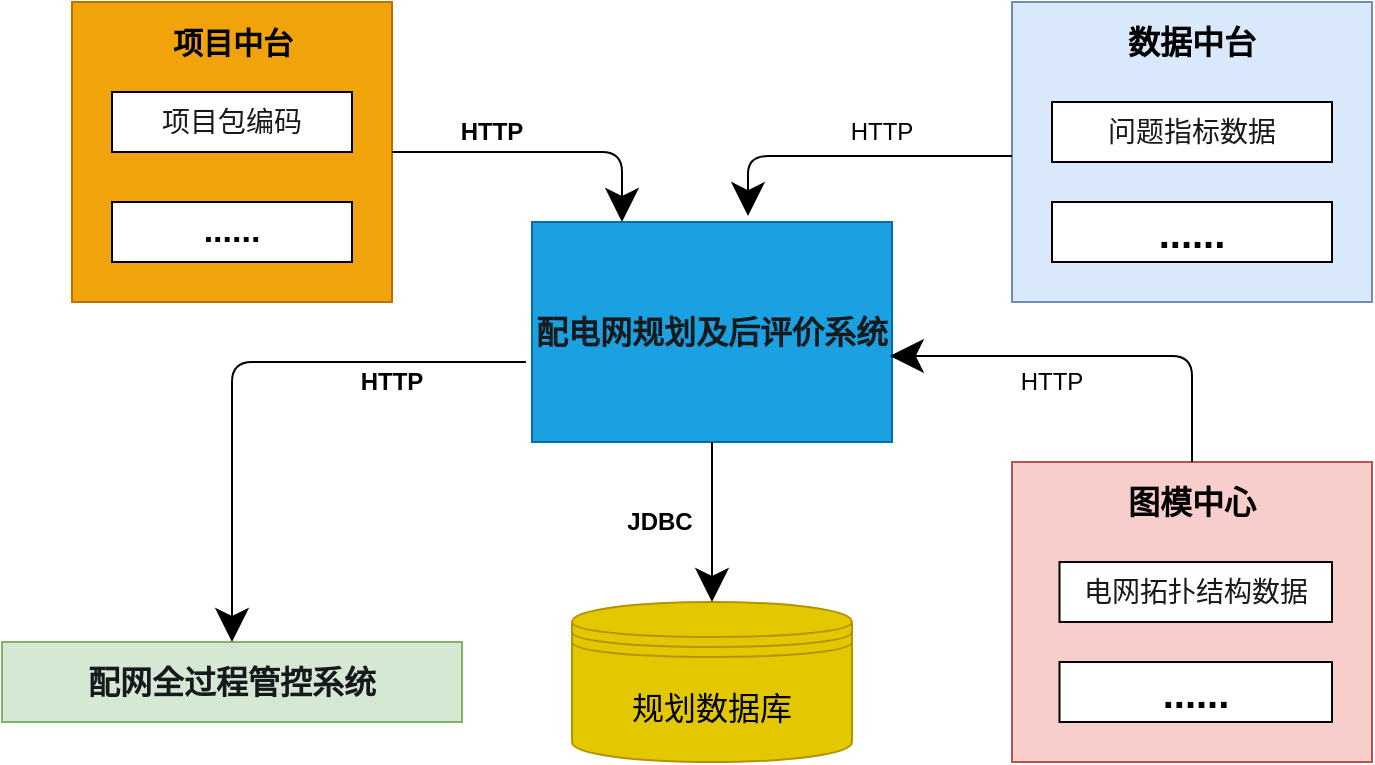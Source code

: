<mxfile version="15.3.3" type="github">
  <diagram id="Xk_f9FQ-fdxpMRcpn_Gj" name="Page-1">
    <mxGraphModel dx="1102" dy="533" grid="1" gridSize="10" guides="1" tooltips="1" connect="1" arrows="1" fold="1" page="1" pageScale="1" pageWidth="827" pageHeight="1169" math="0" shadow="0">
      <root>
        <mxCell id="0" />
        <mxCell id="1" parent="0" />
        <mxCell id="PSqSuOR-0Q2vENF5BvZt-1" value="&lt;span style=&quot;color: rgb(23 , 26 , 29) ; text-align: left&quot;&gt;&lt;b&gt;&lt;font style=&quot;font-size: 16px&quot;&gt;配网全过程管控系统&lt;/font&gt;&lt;/b&gt;&lt;/span&gt;" style="rounded=0;whiteSpace=wrap;html=1;hachureGap=4;pointerEvents=0;fillColor=#d5e8d4;strokeColor=#82b366;" vertex="1" parent="1">
          <mxGeometry x="65" y="340" width="230" height="40" as="geometry" />
        </mxCell>
        <mxCell id="PSqSuOR-0Q2vENF5BvZt-2" value="" style="rounded=0;whiteSpace=wrap;html=1;hachureGap=4;pointerEvents=0;fillColor=#f0a30a;strokeColor=#BD7000;fontColor=#000000;" vertex="1" parent="1">
          <mxGeometry x="100" y="20" width="160" height="150" as="geometry" />
        </mxCell>
        <mxCell id="PSqSuOR-0Q2vENF5BvZt-3" value="" style="rounded=0;whiteSpace=wrap;html=1;hachureGap=4;pointerEvents=0;fillColor=#dae8fc;strokeColor=#6c8ebf;" vertex="1" parent="1">
          <mxGeometry x="570" y="20" width="180" height="150" as="geometry" />
        </mxCell>
        <mxCell id="PSqSuOR-0Q2vENF5BvZt-4" value="&lt;font style=&quot;font-size: 16px&quot;&gt;规划数据库&lt;/font&gt;" style="shape=datastore;whiteSpace=wrap;html=1;hachureGap=4;pointerEvents=0;fillColor=#e3c800;strokeColor=#B09500;fontColor=#000000;" vertex="1" parent="1">
          <mxGeometry x="350" y="320" width="140" height="80" as="geometry" />
        </mxCell>
        <mxCell id="PSqSuOR-0Q2vENF5BvZt-5" value="&lt;b&gt;&lt;font style=&quot;font-size: 15px&quot;&gt;项目中台&lt;/font&gt;&lt;/b&gt;" style="text;html=1;strokeColor=none;fillColor=none;align=center;verticalAlign=middle;whiteSpace=wrap;rounded=0;hachureGap=4;pointerEvents=0;" vertex="1" parent="1">
          <mxGeometry x="147.5" y="30" width="65" height="20" as="geometry" />
        </mxCell>
        <mxCell id="PSqSuOR-0Q2vENF5BvZt-7" value="&lt;font style=&quot;font-size: 16px&quot;&gt;&lt;b&gt;数据中台&lt;/b&gt;&lt;/font&gt;" style="text;html=1;strokeColor=none;fillColor=none;align=center;verticalAlign=middle;whiteSpace=wrap;rounded=0;hachureGap=4;pointerEvents=0;" vertex="1" parent="1">
          <mxGeometry x="615" y="30" width="90" height="20" as="geometry" />
        </mxCell>
        <mxCell id="PSqSuOR-0Q2vENF5BvZt-8" value="&lt;span style=&quot;color: rgb(23 , 26 , 29) ; text-align: left&quot;&gt;&lt;font style=&quot;font-size: 16px&quot;&gt;&lt;b&gt;配电网规划及后评价系统&lt;/b&gt;&lt;/font&gt;&lt;/span&gt;" style="rounded=0;whiteSpace=wrap;html=1;hachureGap=4;pointerEvents=0;fillColor=#1ba1e2;strokeColor=#006EAF;fontColor=#ffffff;" vertex="1" parent="1">
          <mxGeometry x="330" y="130" width="180" height="110" as="geometry" />
        </mxCell>
        <mxCell id="PSqSuOR-0Q2vENF5BvZt-9" value="&lt;span style=&quot;color: rgb(23 , 26 , 29) ; font-family: &amp;#34;microsoft yahei&amp;#34; , &amp;#34;segoe ui&amp;#34; , , &amp;#34;roboto&amp;#34; , &amp;#34;droid sans&amp;#34; , &amp;#34;helvetica neue&amp;#34; , sans-serif , &amp;#34;tahoma&amp;#34; , &amp;#34;segoe ui symbolmyanmar text&amp;#34; , ; font-size: 14px ; text-align: left ; background-color: rgb(255 , 255 , 255)&quot;&gt;项目包编码&lt;/span&gt;" style="rounded=0;whiteSpace=wrap;html=1;hachureGap=4;pointerEvents=0;" vertex="1" parent="1">
          <mxGeometry x="120" y="65" width="120" height="30" as="geometry" />
        </mxCell>
        <mxCell id="PSqSuOR-0Q2vENF5BvZt-11" value="&lt;b&gt;&lt;font style=&quot;font-size: 17px&quot;&gt;......&lt;/font&gt;&lt;/b&gt;" style="rounded=0;whiteSpace=wrap;html=1;hachureGap=4;pointerEvents=0;verticalAlign=middle;" vertex="1" parent="1">
          <mxGeometry x="120" y="120" width="120" height="30" as="geometry" />
        </mxCell>
        <mxCell id="PSqSuOR-0Q2vENF5BvZt-12" value="&lt;span style=&quot;color: rgb(23 , 26 , 29) ; font-family: &amp;#34;microsoft yahei&amp;#34; , &amp;#34;segoe ui&amp;#34; , , &amp;#34;roboto&amp;#34; , &amp;#34;droid sans&amp;#34; , &amp;#34;helvetica neue&amp;#34; , sans-serif , &amp;#34;tahoma&amp;#34; , &amp;#34;segoe ui symbolmyanmar text&amp;#34; , ; font-size: 14px ; text-align: left ; background-color: rgb(255 , 255 , 255)&quot;&gt;问题指标数据&lt;/span&gt;" style="rounded=0;whiteSpace=wrap;html=1;hachureGap=4;pointerEvents=0;" vertex="1" parent="1">
          <mxGeometry x="590" y="70" width="140" height="30" as="geometry" />
        </mxCell>
        <mxCell id="PSqSuOR-0Q2vENF5BvZt-14" value="&lt;b&gt;&lt;font style=&quot;font-size: 20px&quot;&gt;......&lt;/font&gt;&lt;/b&gt;" style="rounded=0;whiteSpace=wrap;html=1;hachureGap=4;pointerEvents=0;verticalAlign=middle;" vertex="1" parent="1">
          <mxGeometry x="590" y="120" width="140" height="30" as="geometry" />
        </mxCell>
        <mxCell id="PSqSuOR-0Q2vENF5BvZt-16" value="&lt;b&gt;JDBC&lt;/b&gt;" style="text;html=1;strokeColor=none;fillColor=none;align=center;verticalAlign=middle;whiteSpace=wrap;rounded=0;hachureGap=4;pointerEvents=0;" vertex="1" parent="1">
          <mxGeometry x="374" y="270" width="40" height="20" as="geometry" />
        </mxCell>
        <mxCell id="PSqSuOR-0Q2vENF5BvZt-17" value="" style="endArrow=classic;html=1;startSize=14;endSize=14;sourcePerimeterSpacing=8;targetPerimeterSpacing=8;exitX=0.5;exitY=1;exitDx=0;exitDy=0;entryX=0.5;entryY=0;entryDx=0;entryDy=0;" edge="1" parent="1" source="PSqSuOR-0Q2vENF5BvZt-8" target="PSqSuOR-0Q2vENF5BvZt-4">
          <mxGeometry width="50" height="50" relative="1" as="geometry">
            <mxPoint x="390" y="300" as="sourcePoint" />
            <mxPoint x="440" y="250" as="targetPoint" />
          </mxGeometry>
        </mxCell>
        <mxCell id="PSqSuOR-0Q2vENF5BvZt-19" value="&lt;b&gt;HTTP&lt;/b&gt;" style="text;html=1;strokeColor=none;fillColor=none;align=center;verticalAlign=middle;whiteSpace=wrap;rounded=0;hachureGap=4;pointerEvents=0;" vertex="1" parent="1">
          <mxGeometry x="290" y="75" width="40" height="20" as="geometry" />
        </mxCell>
        <mxCell id="PSqSuOR-0Q2vENF5BvZt-21" value="HTTP" style="text;html=1;strokeColor=none;fillColor=none;align=center;verticalAlign=middle;whiteSpace=wrap;rounded=0;hachureGap=4;pointerEvents=0;" vertex="1" parent="1">
          <mxGeometry x="570" y="200" width="40" height="20" as="geometry" />
        </mxCell>
        <mxCell id="PSqSuOR-0Q2vENF5BvZt-22" value="" style="endArrow=classic;html=1;startSize=14;endSize=14;sourcePerimeterSpacing=8;targetPerimeterSpacing=8;exitX=-0.017;exitY=0.636;exitDx=0;exitDy=0;exitPerimeter=0;entryX=0.5;entryY=0;entryDx=0;entryDy=0;" edge="1" parent="1" source="PSqSuOR-0Q2vENF5BvZt-8" target="PSqSuOR-0Q2vENF5BvZt-1">
          <mxGeometry width="50" height="50" relative="1" as="geometry">
            <mxPoint x="200" y="210" as="sourcePoint" />
            <mxPoint x="190" y="300" as="targetPoint" />
            <Array as="points">
              <mxPoint x="180" y="200" />
            </Array>
          </mxGeometry>
        </mxCell>
        <mxCell id="PSqSuOR-0Q2vENF5BvZt-23" value="HTTP" style="text;html=1;strokeColor=none;fillColor=none;align=center;verticalAlign=middle;whiteSpace=wrap;rounded=0;hachureGap=4;pointerEvents=0;" vertex="1" parent="1">
          <mxGeometry x="480" y="75" width="50" height="20" as="geometry" />
        </mxCell>
        <mxCell id="PSqSuOR-0Q2vENF5BvZt-24" value="" style="endArrow=classic;html=1;startSize=14;endSize=14;sourcePerimeterSpacing=8;targetPerimeterSpacing=8;exitX=1;exitY=0.5;exitDx=0;exitDy=0;entryX=0.25;entryY=0;entryDx=0;entryDy=0;" edge="1" parent="1" source="PSqSuOR-0Q2vENF5BvZt-2" target="PSqSuOR-0Q2vENF5BvZt-8">
          <mxGeometry width="50" height="50" relative="1" as="geometry">
            <mxPoint x="390" y="150" as="sourcePoint" />
            <mxPoint x="420" y="130" as="targetPoint" />
            <Array as="points">
              <mxPoint x="375" y="95" />
            </Array>
          </mxGeometry>
        </mxCell>
        <mxCell id="PSqSuOR-0Q2vENF5BvZt-26" value="" style="endArrow=classic;html=1;startSize=14;endSize=14;sourcePerimeterSpacing=8;targetPerimeterSpacing=8;entryX=0.6;entryY=-0.027;entryDx=0;entryDy=0;entryPerimeter=0;" edge="1" parent="1" target="PSqSuOR-0Q2vENF5BvZt-8">
          <mxGeometry width="50" height="50" relative="1" as="geometry">
            <mxPoint x="570" y="97" as="sourcePoint" />
            <mxPoint x="440" y="100" as="targetPoint" />
            <Array as="points">
              <mxPoint x="438" y="97" />
            </Array>
          </mxGeometry>
        </mxCell>
        <mxCell id="PSqSuOR-0Q2vENF5BvZt-28" value="" style="rounded=0;whiteSpace=wrap;html=1;hachureGap=4;pointerEvents=0;verticalAlign=middle;fillColor=#f8cecc;strokeColor=#b85450;" vertex="1" parent="1">
          <mxGeometry x="570" y="250" width="180" height="150" as="geometry" />
        </mxCell>
        <mxCell id="PSqSuOR-0Q2vENF5BvZt-29" value="&lt;font style=&quot;font-size: 16px&quot;&gt;&lt;b&gt;图模中心&lt;/b&gt;&lt;/font&gt;" style="text;html=1;strokeColor=none;fillColor=none;align=center;verticalAlign=middle;whiteSpace=wrap;rounded=0;hachureGap=4;pointerEvents=0;" vertex="1" parent="1">
          <mxGeometry x="620" y="260" width="80" height="20" as="geometry" />
        </mxCell>
        <mxCell id="PSqSuOR-0Q2vENF5BvZt-31" value="&lt;span style=&quot;color: rgb(23 , 26 , 29) ; font-family: &amp;#34;microsoft yahei&amp;#34; , &amp;#34;segoe ui&amp;#34; , , &amp;#34;roboto&amp;#34; , &amp;#34;droid sans&amp;#34; , &amp;#34;helvetica neue&amp;#34; , sans-serif , &amp;#34;tahoma&amp;#34; , &amp;#34;segoe ui symbolmyanmar text&amp;#34; , ; font-size: 14px ; text-align: left ; background-color: rgb(255 , 255 , 255)&quot;&gt;电网拓扑结构数据&lt;/span&gt;" style="rounded=0;whiteSpace=wrap;html=1;hachureGap=4;pointerEvents=0;" vertex="1" parent="1">
          <mxGeometry x="593.75" y="300" width="136.25" height="30" as="geometry" />
        </mxCell>
        <mxCell id="PSqSuOR-0Q2vENF5BvZt-32" value="&lt;b&gt;&lt;font style=&quot;font-size: 20px&quot;&gt;......&lt;/font&gt;&lt;/b&gt;" style="rounded=0;whiteSpace=wrap;html=1;hachureGap=4;pointerEvents=0;verticalAlign=middle;" vertex="1" parent="1">
          <mxGeometry x="593.75" y="350" width="136.25" height="30" as="geometry" />
        </mxCell>
        <mxCell id="PSqSuOR-0Q2vENF5BvZt-33" value="&lt;b&gt;HTTP&lt;/b&gt;" style="text;html=1;strokeColor=none;fillColor=none;align=center;verticalAlign=middle;whiteSpace=wrap;rounded=0;hachureGap=4;pointerEvents=0;" vertex="1" parent="1">
          <mxGeometry x="240" y="200" width="40" height="20" as="geometry" />
        </mxCell>
        <mxCell id="PSqSuOR-0Q2vENF5BvZt-35" value="" style="endArrow=classic;html=1;startSize=14;endSize=14;sourcePerimeterSpacing=8;targetPerimeterSpacing=8;entryX=0.994;entryY=0.609;entryDx=0;entryDy=0;exitX=0.5;exitY=0;exitDx=0;exitDy=0;entryPerimeter=0;" edge="1" parent="1" source="PSqSuOR-0Q2vENF5BvZt-28" target="PSqSuOR-0Q2vENF5BvZt-8">
          <mxGeometry width="50" height="50" relative="1" as="geometry">
            <mxPoint x="520" y="320" as="sourcePoint" />
            <mxPoint x="570" y="270" as="targetPoint" />
            <Array as="points">
              <mxPoint x="660" y="197" />
            </Array>
          </mxGeometry>
        </mxCell>
      </root>
    </mxGraphModel>
  </diagram>
</mxfile>
